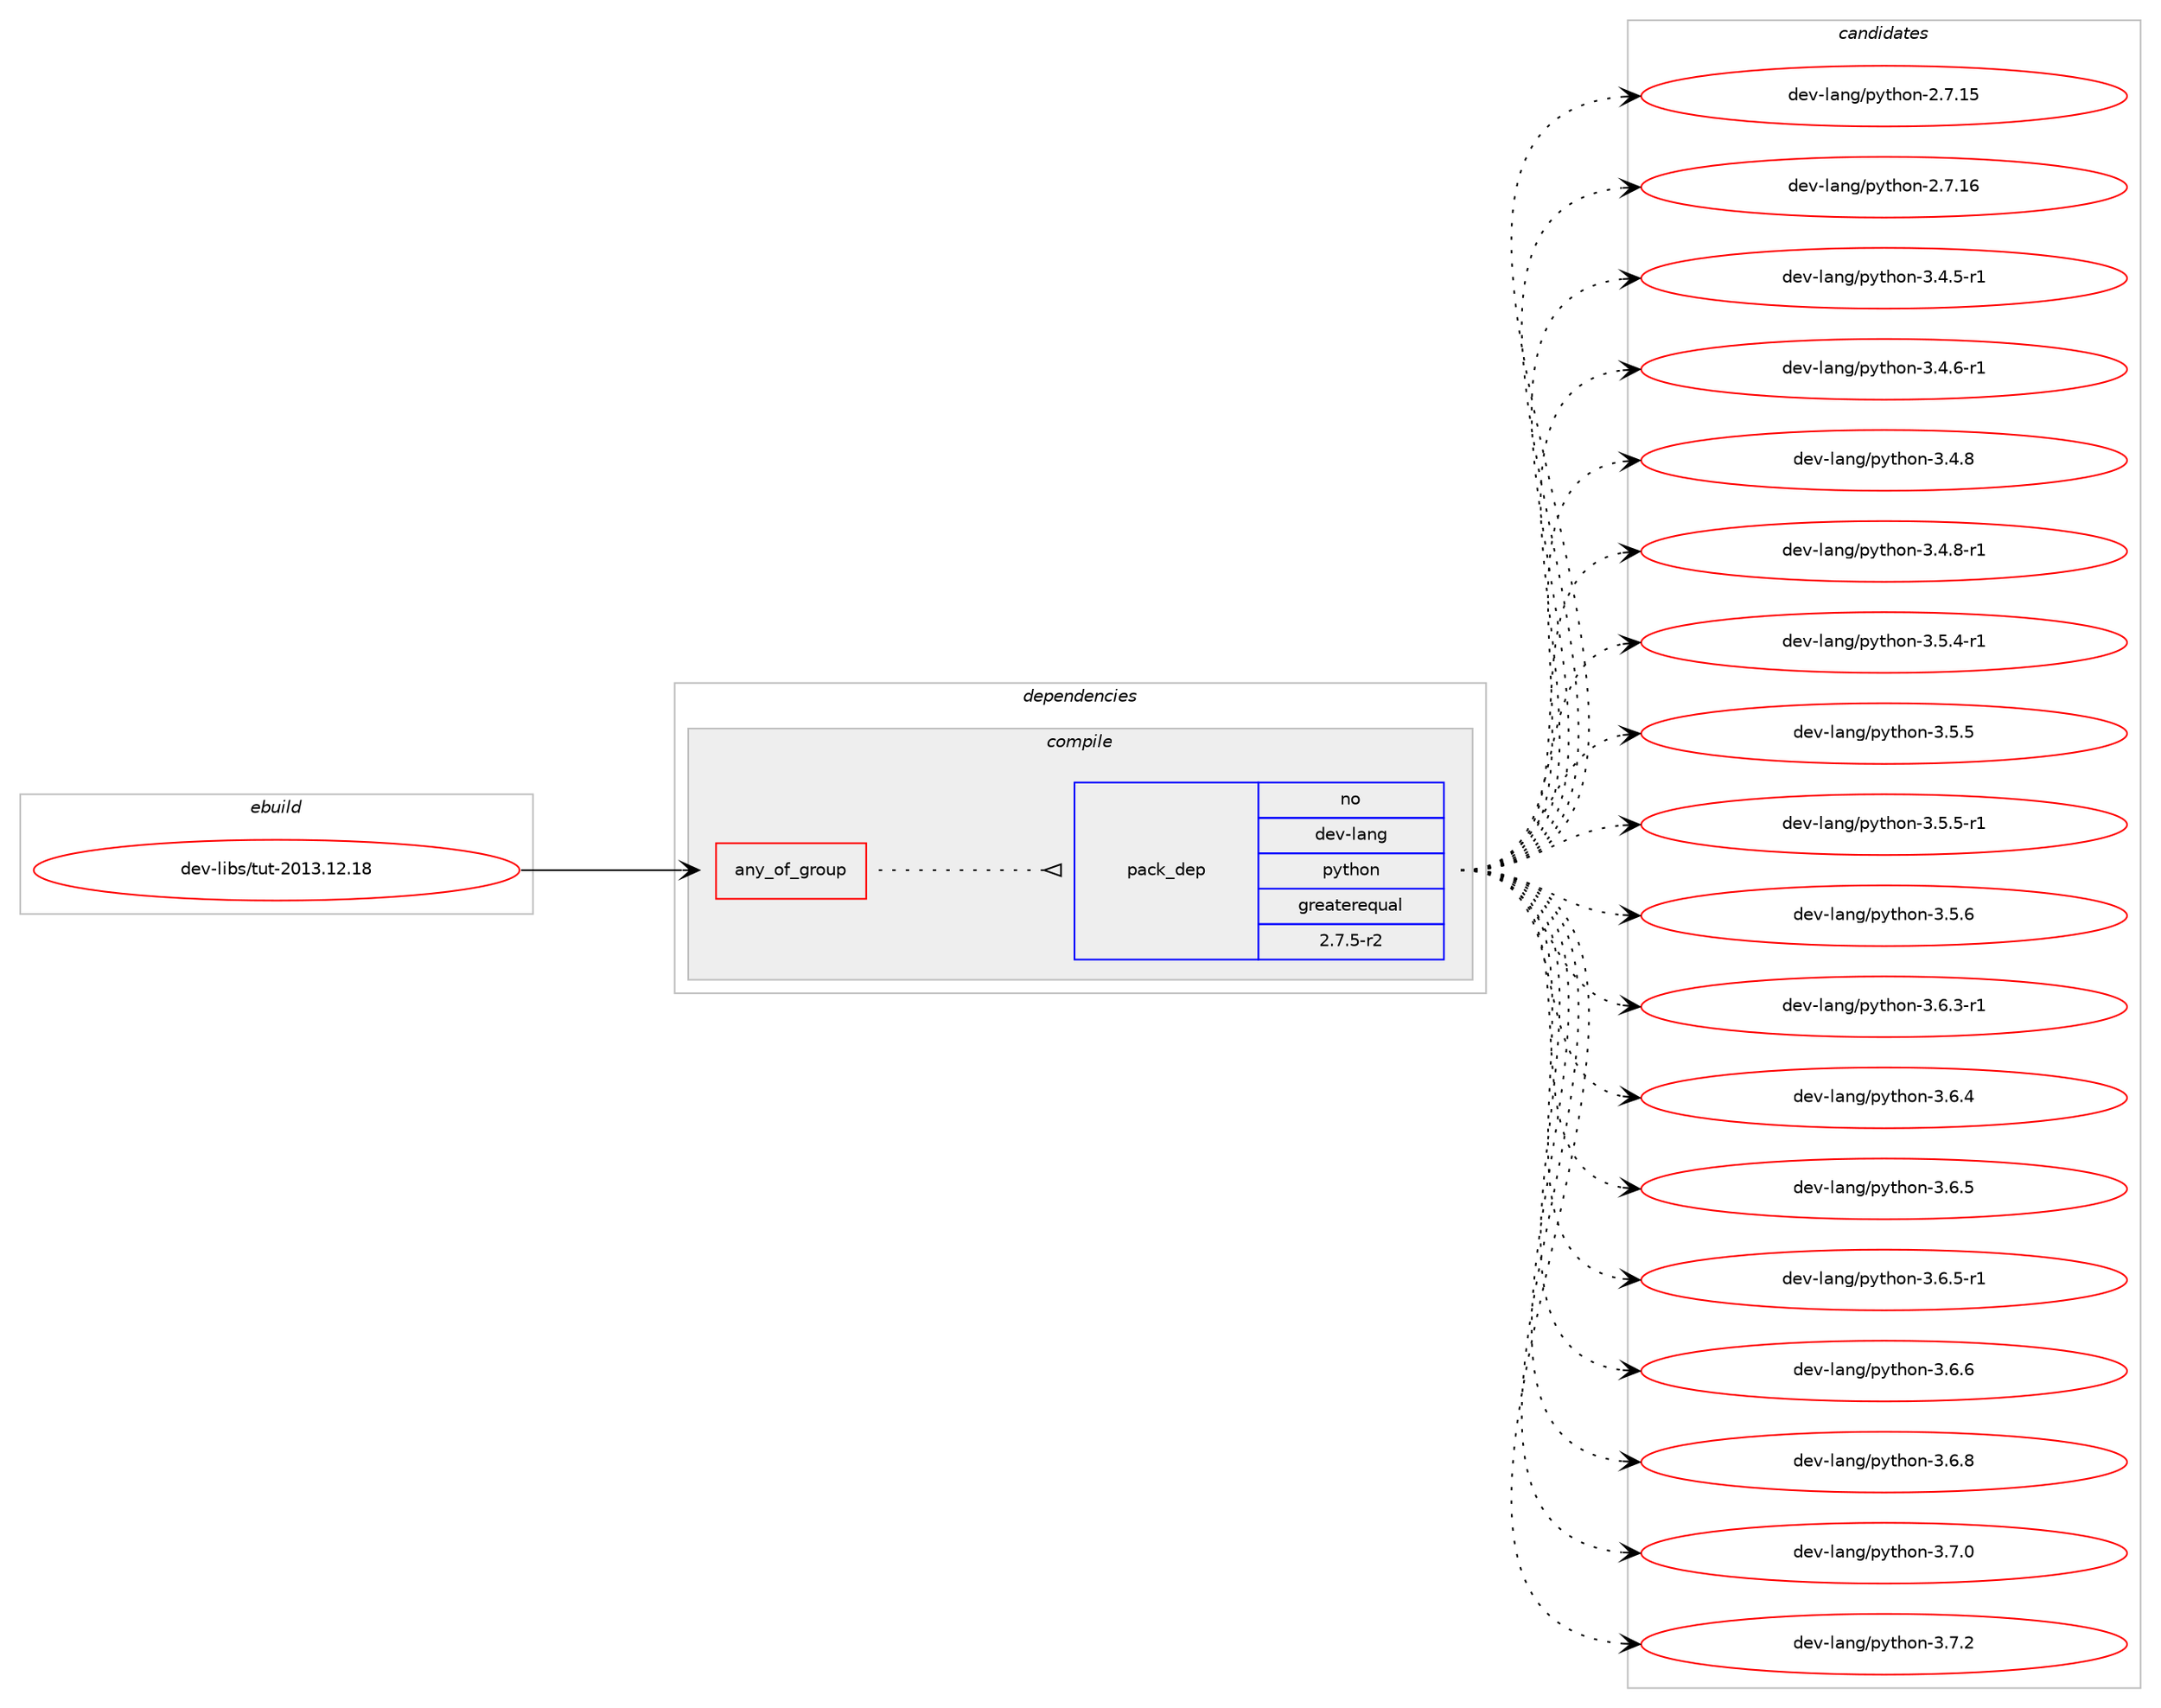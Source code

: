 digraph prolog {

# *************
# Graph options
# *************

newrank=true;
concentrate=true;
compound=true;
graph [rankdir=LR,fontname=Helvetica,fontsize=10,ranksep=1.5];#, ranksep=2.5, nodesep=0.2];
edge  [arrowhead=vee];
node  [fontname=Helvetica,fontsize=10];

# **********
# The ebuild
# **********

subgraph cluster_leftcol {
color=gray;
rank=same;
label=<<i>ebuild</i>>;
id [label="dev-libs/tut-2013.12.18", color=red, width=4, href="../dev-libs/tut-2013.12.18.svg"];
}

# ****************
# The dependencies
# ****************

subgraph cluster_midcol {
color=gray;
label=<<i>dependencies</i>>;
subgraph cluster_compile {
fillcolor="#eeeeee";
style=filled;
label=<<i>compile</i>>;
subgraph any22417 {
dependency1372214 [label=<<TABLE BORDER="0" CELLBORDER="1" CELLSPACING="0" CELLPADDING="4"><TR><TD CELLPADDING="10">any_of_group</TD></TR></TABLE>>, shape=none, color=red];subgraph pack982250 {
dependency1372215 [label=<<TABLE BORDER="0" CELLBORDER="1" CELLSPACING="0" CELLPADDING="4" WIDTH="220"><TR><TD ROWSPAN="6" CELLPADDING="30">pack_dep</TD></TR><TR><TD WIDTH="110">no</TD></TR><TR><TD>dev-lang</TD></TR><TR><TD>python</TD></TR><TR><TD>greaterequal</TD></TR><TR><TD>2.7.5-r2</TD></TR></TABLE>>, shape=none, color=blue];
}
dependency1372214:e -> dependency1372215:w [weight=20,style="dotted",arrowhead="oinv"];
}
id:e -> dependency1372214:w [weight=20,style="solid",arrowhead="vee"];
}
subgraph cluster_compileandrun {
fillcolor="#eeeeee";
style=filled;
label=<<i>compile and run</i>>;
}
subgraph cluster_run {
fillcolor="#eeeeee";
style=filled;
label=<<i>run</i>>;
}
}

# **************
# The candidates
# **************

subgraph cluster_choices {
rank=same;
color=gray;
label=<<i>candidates</i>>;

subgraph choice982250 {
color=black;
nodesep=1;
choice10010111845108971101034711212111610411111045504655464953 [label="dev-lang/python-2.7.15", color=red, width=4,href="../dev-lang/python-2.7.15.svg"];
choice10010111845108971101034711212111610411111045504655464954 [label="dev-lang/python-2.7.16", color=red, width=4,href="../dev-lang/python-2.7.16.svg"];
choice1001011184510897110103471121211161041111104551465246534511449 [label="dev-lang/python-3.4.5-r1", color=red, width=4,href="../dev-lang/python-3.4.5-r1.svg"];
choice1001011184510897110103471121211161041111104551465246544511449 [label="dev-lang/python-3.4.6-r1", color=red, width=4,href="../dev-lang/python-3.4.6-r1.svg"];
choice100101118451089711010347112121116104111110455146524656 [label="dev-lang/python-3.4.8", color=red, width=4,href="../dev-lang/python-3.4.8.svg"];
choice1001011184510897110103471121211161041111104551465246564511449 [label="dev-lang/python-3.4.8-r1", color=red, width=4,href="../dev-lang/python-3.4.8-r1.svg"];
choice1001011184510897110103471121211161041111104551465346524511449 [label="dev-lang/python-3.5.4-r1", color=red, width=4,href="../dev-lang/python-3.5.4-r1.svg"];
choice100101118451089711010347112121116104111110455146534653 [label="dev-lang/python-3.5.5", color=red, width=4,href="../dev-lang/python-3.5.5.svg"];
choice1001011184510897110103471121211161041111104551465346534511449 [label="dev-lang/python-3.5.5-r1", color=red, width=4,href="../dev-lang/python-3.5.5-r1.svg"];
choice100101118451089711010347112121116104111110455146534654 [label="dev-lang/python-3.5.6", color=red, width=4,href="../dev-lang/python-3.5.6.svg"];
choice1001011184510897110103471121211161041111104551465446514511449 [label="dev-lang/python-3.6.3-r1", color=red, width=4,href="../dev-lang/python-3.6.3-r1.svg"];
choice100101118451089711010347112121116104111110455146544652 [label="dev-lang/python-3.6.4", color=red, width=4,href="../dev-lang/python-3.6.4.svg"];
choice100101118451089711010347112121116104111110455146544653 [label="dev-lang/python-3.6.5", color=red, width=4,href="../dev-lang/python-3.6.5.svg"];
choice1001011184510897110103471121211161041111104551465446534511449 [label="dev-lang/python-3.6.5-r1", color=red, width=4,href="../dev-lang/python-3.6.5-r1.svg"];
choice100101118451089711010347112121116104111110455146544654 [label="dev-lang/python-3.6.6", color=red, width=4,href="../dev-lang/python-3.6.6.svg"];
choice100101118451089711010347112121116104111110455146544656 [label="dev-lang/python-3.6.8", color=red, width=4,href="../dev-lang/python-3.6.8.svg"];
choice100101118451089711010347112121116104111110455146554648 [label="dev-lang/python-3.7.0", color=red, width=4,href="../dev-lang/python-3.7.0.svg"];
choice100101118451089711010347112121116104111110455146554650 [label="dev-lang/python-3.7.2", color=red, width=4,href="../dev-lang/python-3.7.2.svg"];
dependency1372215:e -> choice10010111845108971101034711212111610411111045504655464953:w [style=dotted,weight="100"];
dependency1372215:e -> choice10010111845108971101034711212111610411111045504655464954:w [style=dotted,weight="100"];
dependency1372215:e -> choice1001011184510897110103471121211161041111104551465246534511449:w [style=dotted,weight="100"];
dependency1372215:e -> choice1001011184510897110103471121211161041111104551465246544511449:w [style=dotted,weight="100"];
dependency1372215:e -> choice100101118451089711010347112121116104111110455146524656:w [style=dotted,weight="100"];
dependency1372215:e -> choice1001011184510897110103471121211161041111104551465246564511449:w [style=dotted,weight="100"];
dependency1372215:e -> choice1001011184510897110103471121211161041111104551465346524511449:w [style=dotted,weight="100"];
dependency1372215:e -> choice100101118451089711010347112121116104111110455146534653:w [style=dotted,weight="100"];
dependency1372215:e -> choice1001011184510897110103471121211161041111104551465346534511449:w [style=dotted,weight="100"];
dependency1372215:e -> choice100101118451089711010347112121116104111110455146534654:w [style=dotted,weight="100"];
dependency1372215:e -> choice1001011184510897110103471121211161041111104551465446514511449:w [style=dotted,weight="100"];
dependency1372215:e -> choice100101118451089711010347112121116104111110455146544652:w [style=dotted,weight="100"];
dependency1372215:e -> choice100101118451089711010347112121116104111110455146544653:w [style=dotted,weight="100"];
dependency1372215:e -> choice1001011184510897110103471121211161041111104551465446534511449:w [style=dotted,weight="100"];
dependency1372215:e -> choice100101118451089711010347112121116104111110455146544654:w [style=dotted,weight="100"];
dependency1372215:e -> choice100101118451089711010347112121116104111110455146544656:w [style=dotted,weight="100"];
dependency1372215:e -> choice100101118451089711010347112121116104111110455146554648:w [style=dotted,weight="100"];
dependency1372215:e -> choice100101118451089711010347112121116104111110455146554650:w [style=dotted,weight="100"];
}
}

}
